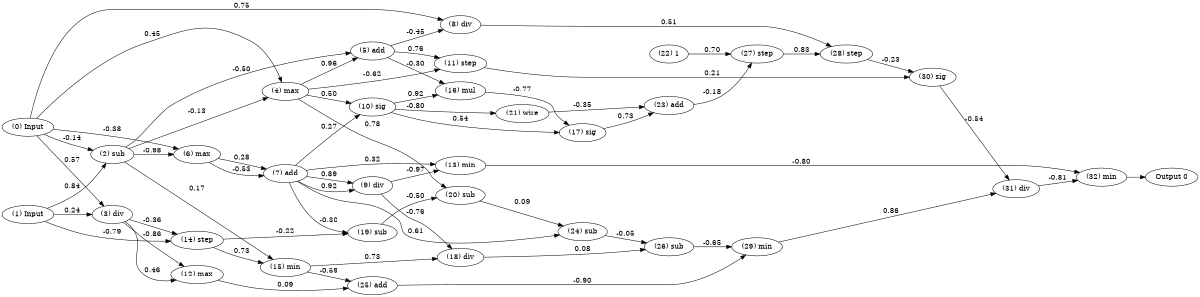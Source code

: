 digraph NeuralNetwork {
rankdir=LR;
size="8,6";
center = true;
node0 [label="(0) Input", color=black, labelfontcolor=black, fontcolor=black];
node1 [label="(1) Input", color=black, labelfontcolor=black, fontcolor=black];
node2 [label="(2) sub", color=black, labelfontcolor=black, fontcolor=black];
node0 -> node2 [label="-0.14", labelfontcolor=black, fontcolor=black, bold=true, color=black];
node1 -> node2 [label="0.84", labelfontcolor=black, fontcolor=black, bold=true, color=black];
node3 [label="(3) div", color=black, labelfontcolor=black, fontcolor=black];
node1 -> node3 [label="0.24", labelfontcolor=black, fontcolor=black, bold=true, color=black];
node0 -> node3 [label="0.57", labelfontcolor=black, fontcolor=black, bold=true, color=black];
node4 [label="(4) max", color=black, labelfontcolor=black, fontcolor=black];
node0 -> node4 [label="0.45", labelfontcolor=black, fontcolor=black, bold=true, color=black];
node2 -> node4 [label="-0.13", labelfontcolor=black, fontcolor=black, bold=true, color=black];
node5 [label="(5) add", color=black, labelfontcolor=black, fontcolor=black];
node2 -> node5 [label="-0.50", labelfontcolor=black, fontcolor=black, bold=true, color=black];
node4 -> node5 [label="0.96", labelfontcolor=black, fontcolor=black, bold=true, color=black];
node6 [label="(6) max", color=black, labelfontcolor=black, fontcolor=black];
node2 -> node6 [label="-0.98", labelfontcolor=black, fontcolor=black, bold=true, color=black];
node0 -> node6 [label="-0.38", labelfontcolor=black, fontcolor=black, bold=true, color=black];
node7 [label="(7) add", color=black, labelfontcolor=black, fontcolor=black];
node6 -> node7 [label="-0.53", labelfontcolor=black, fontcolor=black, bold=true, color=black];
node6 -> node7 [label="0.28", labelfontcolor=black, fontcolor=black, bold=true, color=black];
node8 [label="(8) div", color=black, labelfontcolor=black, fontcolor=black];
node5 -> node8 [label="-0.45", labelfontcolor=black, fontcolor=black, bold=true, color=black];
node0 -> node8 [label="0.75", labelfontcolor=black, fontcolor=black, bold=true, color=black];
node9 [label="(9) div", color=black, labelfontcolor=black, fontcolor=black];
node7 -> node9 [label="0.89", labelfontcolor=black, fontcolor=black, bold=true, color=black];
node7 -> node9 [label="0.92", labelfontcolor=black, fontcolor=black, bold=true, color=black];
node10 [label="(10) sig", color=black, labelfontcolor=black, fontcolor=black];
node4 -> node10 [label="0.50", labelfontcolor=black, fontcolor=black, bold=true, color=black];
node7 -> node10 [label="0.27", labelfontcolor=black, fontcolor=black, bold=true, color=black];
node11 [label="(11) step", color=black, labelfontcolor=black, fontcolor=black];
node5 -> node11 [label="0.76", labelfontcolor=black, fontcolor=black, bold=true, color=black];
node4 -> node11 [label="-0.62", labelfontcolor=black, fontcolor=black, bold=true, color=black];
node12 [label="(12) max", color=black, labelfontcolor=black, fontcolor=black];
node3 -> node12 [label="0.46", labelfontcolor=black, fontcolor=black, bold=true, color=black];
node3 -> node12 [label="-0.86", labelfontcolor=black, fontcolor=black, bold=true, color=black];
node13 [label="(13) min", color=black, labelfontcolor=black, fontcolor=black];
node9 -> node13 [label="-0.97", labelfontcolor=black, fontcolor=black, bold=true, color=black];
node7 -> node13 [label="0.32", labelfontcolor=black, fontcolor=black, bold=true, color=black];
node14 [label="(14) step", color=black, labelfontcolor=black, fontcolor=black];
node3 -> node14 [label="-0.36", labelfontcolor=black, fontcolor=black, bold=true, color=black];
node1 -> node14 [label="-0.79", labelfontcolor=black, fontcolor=black, bold=true, color=black];
node15 [label="(15) min", color=black, labelfontcolor=black, fontcolor=black];
node14 -> node15 [label="0.73", labelfontcolor=black, fontcolor=black, bold=true, color=black];
node2 -> node15 [label="0.17", labelfontcolor=black, fontcolor=black, bold=true, color=black];
node16 [label="(16) mul", color=black, labelfontcolor=black, fontcolor=black];
node10 -> node16 [label="0.92", labelfontcolor=black, fontcolor=black, bold=true, color=black];
node5 -> node16 [label="-0.30", labelfontcolor=black, fontcolor=black, bold=true, color=black];
node17 [label="(17) sig", color=black, labelfontcolor=black, fontcolor=black];
node16 -> node17 [label="-0.77", labelfontcolor=black, fontcolor=black, bold=true, color=black];
node10 -> node17 [label="0.54", labelfontcolor=black, fontcolor=black, bold=true, color=black];
node18 [label="(18) div", color=black, labelfontcolor=black, fontcolor=black];
node15 -> node18 [label="0.73", labelfontcolor=black, fontcolor=black, bold=true, color=black];
node9 -> node18 [label="-0.76", labelfontcolor=black, fontcolor=black, bold=true, color=black];
node19 [label="(19) sub", color=black, labelfontcolor=black, fontcolor=black];
node14 -> node19 [label="-0.22", labelfontcolor=black, fontcolor=black, bold=true, color=black];
node7 -> node19 [label="-0.30", labelfontcolor=black, fontcolor=black, bold=true, color=black];
node20 [label="(20) sub", color=black, labelfontcolor=black, fontcolor=black];
node4 -> node20 [label="0.78", labelfontcolor=black, fontcolor=black, bold=true, color=black];
node19 -> node20 [label="-0.50", labelfontcolor=black, fontcolor=black, bold=true, color=black];
node21 [label="(21) wire", color=black, labelfontcolor=black, fontcolor=black];
node10 -> node21 [label="-0.80", labelfontcolor=black, fontcolor=black, bold=true, color=black];
node22 [label="(22) 1", color=black, labelfontcolor=black, fontcolor=black];
node23 [label="(23) add", color=black, labelfontcolor=black, fontcolor=black];
node17 -> node23 [label="0.73", labelfontcolor=black, fontcolor=black, bold=true, color=black];
node21 -> node23 [label="-0.35", labelfontcolor=black, fontcolor=black, bold=true, color=black];
node24 [label="(24) sub", color=black, labelfontcolor=black, fontcolor=black];
node20 -> node24 [label="0.09", labelfontcolor=black, fontcolor=black, bold=true, color=black];
node7 -> node24 [label="0.61", labelfontcolor=black, fontcolor=black, bold=true, color=black];
node25 [label="(25) add", color=black, labelfontcolor=black, fontcolor=black];
node12 -> node25 [label="0.09", labelfontcolor=black, fontcolor=black, bold=true, color=black];
node15 -> node25 [label="-0.59", labelfontcolor=black, fontcolor=black, bold=true, color=black];
node26 [label="(26) sub", color=black, labelfontcolor=black, fontcolor=black];
node18 -> node26 [label="0.08", labelfontcolor=black, fontcolor=black, bold=true, color=black];
node24 -> node26 [label="-0.05", labelfontcolor=black, fontcolor=black, bold=true, color=black];
node27 [label="(27) step", color=black, labelfontcolor=black, fontcolor=black];
node22 -> node27 [label="0.70", labelfontcolor=black, fontcolor=black, bold=true, color=black];
node23 -> node27 [label="-0.18", labelfontcolor=black, fontcolor=black, bold=true, color=black];
node28 [label="(28) step", color=black, labelfontcolor=black, fontcolor=black];
node8 -> node28 [label="0.51", labelfontcolor=black, fontcolor=black, bold=true, color=black];
node27 -> node28 [label="0.83", labelfontcolor=black, fontcolor=black, bold=true, color=black];
node29 [label="(29) min", color=black, labelfontcolor=black, fontcolor=black];
node26 -> node29 [label="-0.65", labelfontcolor=black, fontcolor=black, bold=true, color=black];
node25 -> node29 [label="-0.90", labelfontcolor=black, fontcolor=black, bold=true, color=black];
node30 [label="(30) sig", color=black, labelfontcolor=black, fontcolor=black];
node28 -> node30 [label="-0.23", labelfontcolor=black, fontcolor=black, bold=true, color=black];
node11 -> node30 [label="0.21", labelfontcolor=black, fontcolor=black, bold=true, color=black];
node31 [label="(31) div", color=black, labelfontcolor=black, fontcolor=black];
node29 -> node31 [label="0.86", labelfontcolor=black, fontcolor=black, bold=true, color=black];
node30 -> node31 [label="-0.54", labelfontcolor=black, fontcolor=black, bold=true, color=black];
node32 [label="(32) min", color=black, labelfontcolor=black, fontcolor=black];
node13 -> node32 [label="-0.80", labelfontcolor=black, fontcolor=black, bold=true, color=black];
node31 -> node32 [label="-0.81", labelfontcolor=black, fontcolor=black, bold=true, color=black];
node33 [label="Output 0", color=black, labelfontcolor=black, fontcolor=black];
node32 -> node33 [labelfontcolor=black, fontcolor=black, bold=true, color=black];
{ rank = source; "node0"; "node1"; }
{ rank = max;"node33"; }
}